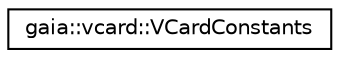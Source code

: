 digraph G
{
  edge [fontname="Helvetica",fontsize="10",labelfontname="Helvetica",labelfontsize="10"];
  node [fontname="Helvetica",fontsize="10",shape=record];
  rankdir=LR;
  Node1 [label="gaia::vcard::VCardConstants",height=0.2,width=0.4,color="black", fillcolor="white", style="filled",URL="$d3/d48/classgaia_1_1vcard_1_1_v_card_constants.html"];
}
